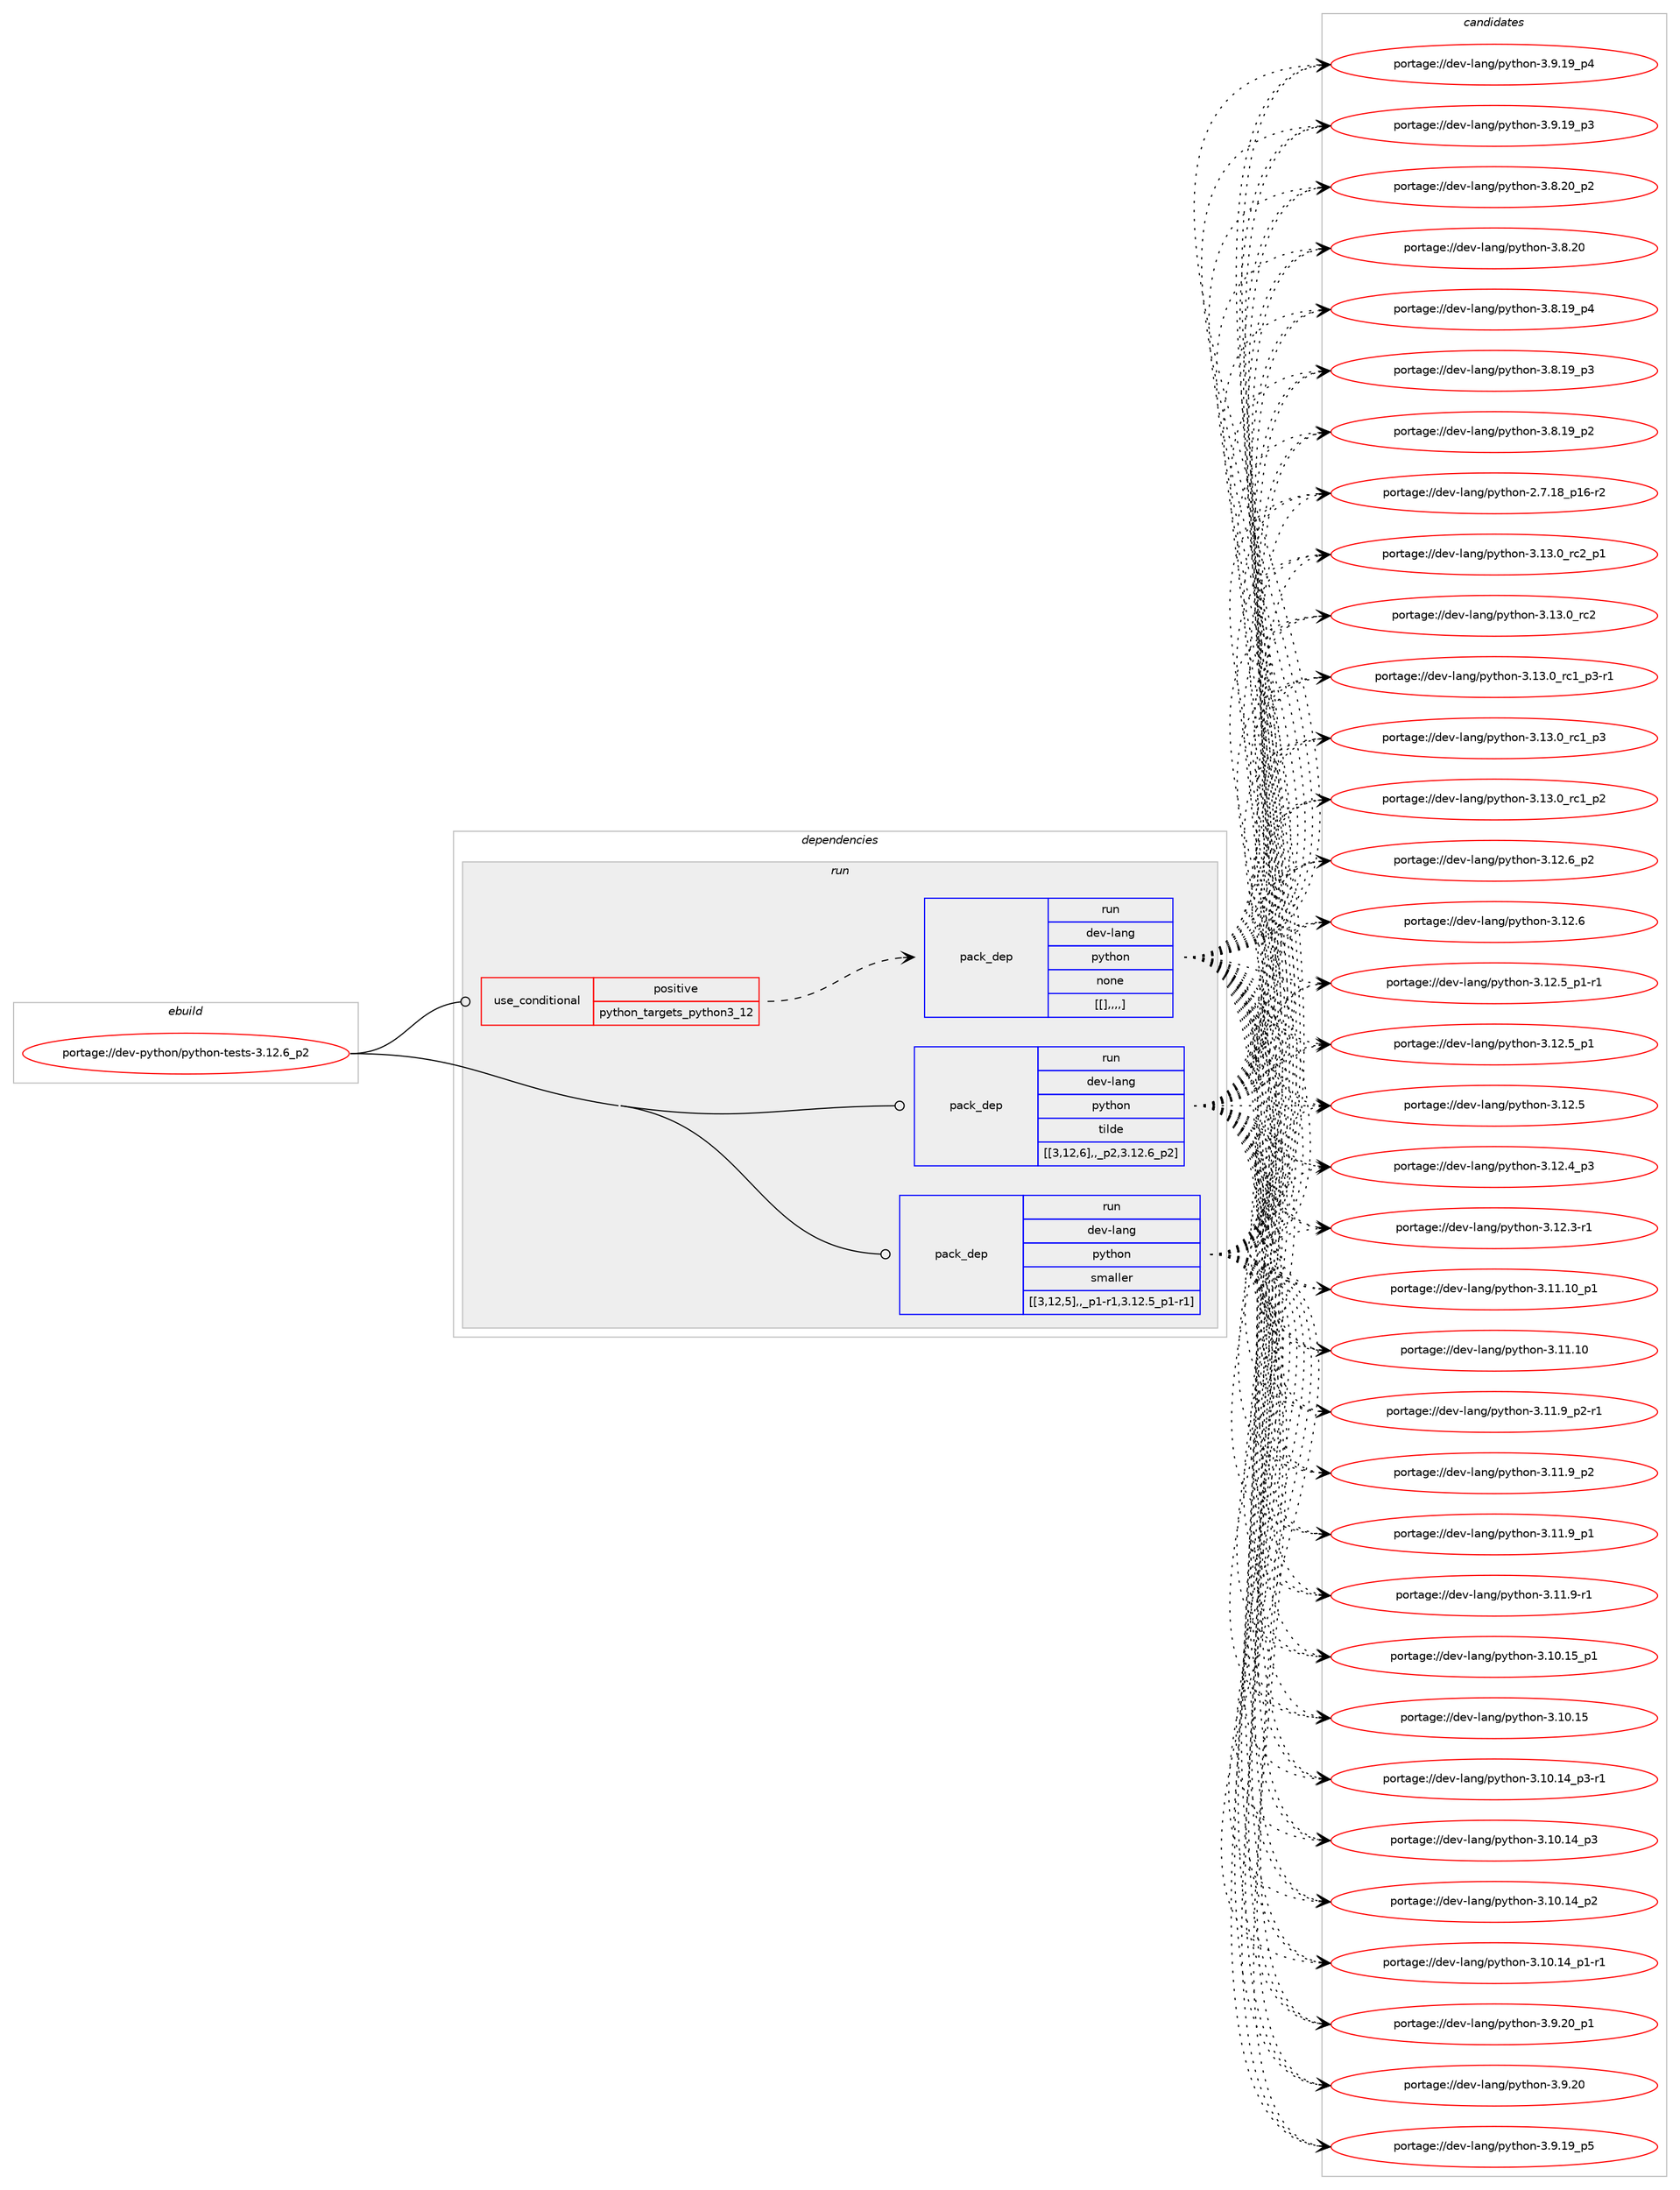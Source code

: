 digraph prolog {

# *************
# Graph options
# *************

newrank=true;
concentrate=true;
compound=true;
graph [rankdir=LR,fontname=Helvetica,fontsize=10,ranksep=1.5];#, ranksep=2.5, nodesep=0.2];
edge  [arrowhead=vee];
node  [fontname=Helvetica,fontsize=10];

# **********
# The ebuild
# **********

subgraph cluster_leftcol {
color=gray;
label=<<i>ebuild</i>>;
id [label="portage://dev-python/python-tests-3.12.6_p2", color=red, width=4, href="../dev-python/python-tests-3.12.6_p2.svg"];
}

# ****************
# The dependencies
# ****************

subgraph cluster_midcol {
color=gray;
label=<<i>dependencies</i>>;
subgraph cluster_compile {
fillcolor="#eeeeee";
style=filled;
label=<<i>compile</i>>;
}
subgraph cluster_compileandrun {
fillcolor="#eeeeee";
style=filled;
label=<<i>compile and run</i>>;
}
subgraph cluster_run {
fillcolor="#eeeeee";
style=filled;
label=<<i>run</i>>;
subgraph cond40078 {
dependency163591 [label=<<TABLE BORDER="0" CELLBORDER="1" CELLSPACING="0" CELLPADDING="4"><TR><TD ROWSPAN="3" CELLPADDING="10">use_conditional</TD></TR><TR><TD>positive</TD></TR><TR><TD>python_targets_python3_12</TD></TR></TABLE>>, shape=none, color=red];
subgraph pack122258 {
dependency163592 [label=<<TABLE BORDER="0" CELLBORDER="1" CELLSPACING="0" CELLPADDING="4" WIDTH="220"><TR><TD ROWSPAN="6" CELLPADDING="30">pack_dep</TD></TR><TR><TD WIDTH="110">run</TD></TR><TR><TD>dev-lang</TD></TR><TR><TD>python</TD></TR><TR><TD>none</TD></TR><TR><TD>[[],,,,]</TD></TR></TABLE>>, shape=none, color=blue];
}
dependency163591:e -> dependency163592:w [weight=20,style="dashed",arrowhead="vee"];
}
id:e -> dependency163591:w [weight=20,style="solid",arrowhead="odot"];
subgraph pack122259 {
dependency163593 [label=<<TABLE BORDER="0" CELLBORDER="1" CELLSPACING="0" CELLPADDING="4" WIDTH="220"><TR><TD ROWSPAN="6" CELLPADDING="30">pack_dep</TD></TR><TR><TD WIDTH="110">run</TD></TR><TR><TD>dev-lang</TD></TR><TR><TD>python</TD></TR><TR><TD>tilde</TD></TR><TR><TD>[[3,12,6],,_p2,3.12.6_p2]</TD></TR></TABLE>>, shape=none, color=blue];
}
id:e -> dependency163593:w [weight=20,style="solid",arrowhead="odot"];
subgraph pack122260 {
dependency163594 [label=<<TABLE BORDER="0" CELLBORDER="1" CELLSPACING="0" CELLPADDING="4" WIDTH="220"><TR><TD ROWSPAN="6" CELLPADDING="30">pack_dep</TD></TR><TR><TD WIDTH="110">run</TD></TR><TR><TD>dev-lang</TD></TR><TR><TD>python</TD></TR><TR><TD>smaller</TD></TR><TR><TD>[[3,12,5],,_p1-r1,3.12.5_p1-r1]</TD></TR></TABLE>>, shape=none, color=blue];
}
id:e -> dependency163594:w [weight=20,style="solid",arrowhead="odot"];
}
}

# **************
# The candidates
# **************

subgraph cluster_choices {
rank=same;
color=gray;
label=<<i>candidates</i>>;

subgraph choice122258 {
color=black;
nodesep=1;
choice100101118451089711010347112121116104111110455146495146489511499509511249 [label="portage://dev-lang/python-3.13.0_rc2_p1", color=red, width=4,href="../dev-lang/python-3.13.0_rc2_p1.svg"];
choice10010111845108971101034711212111610411111045514649514648951149950 [label="portage://dev-lang/python-3.13.0_rc2", color=red, width=4,href="../dev-lang/python-3.13.0_rc2.svg"];
choice1001011184510897110103471121211161041111104551464951464895114994995112514511449 [label="portage://dev-lang/python-3.13.0_rc1_p3-r1", color=red, width=4,href="../dev-lang/python-3.13.0_rc1_p3-r1.svg"];
choice100101118451089711010347112121116104111110455146495146489511499499511251 [label="portage://dev-lang/python-3.13.0_rc1_p3", color=red, width=4,href="../dev-lang/python-3.13.0_rc1_p3.svg"];
choice100101118451089711010347112121116104111110455146495146489511499499511250 [label="portage://dev-lang/python-3.13.0_rc1_p2", color=red, width=4,href="../dev-lang/python-3.13.0_rc1_p2.svg"];
choice100101118451089711010347112121116104111110455146495046549511250 [label="portage://dev-lang/python-3.12.6_p2", color=red, width=4,href="../dev-lang/python-3.12.6_p2.svg"];
choice10010111845108971101034711212111610411111045514649504654 [label="portage://dev-lang/python-3.12.6", color=red, width=4,href="../dev-lang/python-3.12.6.svg"];
choice1001011184510897110103471121211161041111104551464950465395112494511449 [label="portage://dev-lang/python-3.12.5_p1-r1", color=red, width=4,href="../dev-lang/python-3.12.5_p1-r1.svg"];
choice100101118451089711010347112121116104111110455146495046539511249 [label="portage://dev-lang/python-3.12.5_p1", color=red, width=4,href="../dev-lang/python-3.12.5_p1.svg"];
choice10010111845108971101034711212111610411111045514649504653 [label="portage://dev-lang/python-3.12.5", color=red, width=4,href="../dev-lang/python-3.12.5.svg"];
choice100101118451089711010347112121116104111110455146495046529511251 [label="portage://dev-lang/python-3.12.4_p3", color=red, width=4,href="../dev-lang/python-3.12.4_p3.svg"];
choice100101118451089711010347112121116104111110455146495046514511449 [label="portage://dev-lang/python-3.12.3-r1", color=red, width=4,href="../dev-lang/python-3.12.3-r1.svg"];
choice10010111845108971101034711212111610411111045514649494649489511249 [label="portage://dev-lang/python-3.11.10_p1", color=red, width=4,href="../dev-lang/python-3.11.10_p1.svg"];
choice1001011184510897110103471121211161041111104551464949464948 [label="portage://dev-lang/python-3.11.10", color=red, width=4,href="../dev-lang/python-3.11.10.svg"];
choice1001011184510897110103471121211161041111104551464949465795112504511449 [label="portage://dev-lang/python-3.11.9_p2-r1", color=red, width=4,href="../dev-lang/python-3.11.9_p2-r1.svg"];
choice100101118451089711010347112121116104111110455146494946579511250 [label="portage://dev-lang/python-3.11.9_p2", color=red, width=4,href="../dev-lang/python-3.11.9_p2.svg"];
choice100101118451089711010347112121116104111110455146494946579511249 [label="portage://dev-lang/python-3.11.9_p1", color=red, width=4,href="../dev-lang/python-3.11.9_p1.svg"];
choice100101118451089711010347112121116104111110455146494946574511449 [label="portage://dev-lang/python-3.11.9-r1", color=red, width=4,href="../dev-lang/python-3.11.9-r1.svg"];
choice10010111845108971101034711212111610411111045514649484649539511249 [label="portage://dev-lang/python-3.10.15_p1", color=red, width=4,href="../dev-lang/python-3.10.15_p1.svg"];
choice1001011184510897110103471121211161041111104551464948464953 [label="portage://dev-lang/python-3.10.15", color=red, width=4,href="../dev-lang/python-3.10.15.svg"];
choice100101118451089711010347112121116104111110455146494846495295112514511449 [label="portage://dev-lang/python-3.10.14_p3-r1", color=red, width=4,href="../dev-lang/python-3.10.14_p3-r1.svg"];
choice10010111845108971101034711212111610411111045514649484649529511251 [label="portage://dev-lang/python-3.10.14_p3", color=red, width=4,href="../dev-lang/python-3.10.14_p3.svg"];
choice10010111845108971101034711212111610411111045514649484649529511250 [label="portage://dev-lang/python-3.10.14_p2", color=red, width=4,href="../dev-lang/python-3.10.14_p2.svg"];
choice100101118451089711010347112121116104111110455146494846495295112494511449 [label="portage://dev-lang/python-3.10.14_p1-r1", color=red, width=4,href="../dev-lang/python-3.10.14_p1-r1.svg"];
choice100101118451089711010347112121116104111110455146574650489511249 [label="portage://dev-lang/python-3.9.20_p1", color=red, width=4,href="../dev-lang/python-3.9.20_p1.svg"];
choice10010111845108971101034711212111610411111045514657465048 [label="portage://dev-lang/python-3.9.20", color=red, width=4,href="../dev-lang/python-3.9.20.svg"];
choice100101118451089711010347112121116104111110455146574649579511253 [label="portage://dev-lang/python-3.9.19_p5", color=red, width=4,href="../dev-lang/python-3.9.19_p5.svg"];
choice100101118451089711010347112121116104111110455146574649579511252 [label="portage://dev-lang/python-3.9.19_p4", color=red, width=4,href="../dev-lang/python-3.9.19_p4.svg"];
choice100101118451089711010347112121116104111110455146574649579511251 [label="portage://dev-lang/python-3.9.19_p3", color=red, width=4,href="../dev-lang/python-3.9.19_p3.svg"];
choice100101118451089711010347112121116104111110455146564650489511250 [label="portage://dev-lang/python-3.8.20_p2", color=red, width=4,href="../dev-lang/python-3.8.20_p2.svg"];
choice10010111845108971101034711212111610411111045514656465048 [label="portage://dev-lang/python-3.8.20", color=red, width=4,href="../dev-lang/python-3.8.20.svg"];
choice100101118451089711010347112121116104111110455146564649579511252 [label="portage://dev-lang/python-3.8.19_p4", color=red, width=4,href="../dev-lang/python-3.8.19_p4.svg"];
choice100101118451089711010347112121116104111110455146564649579511251 [label="portage://dev-lang/python-3.8.19_p3", color=red, width=4,href="../dev-lang/python-3.8.19_p3.svg"];
choice100101118451089711010347112121116104111110455146564649579511250 [label="portage://dev-lang/python-3.8.19_p2", color=red, width=4,href="../dev-lang/python-3.8.19_p2.svg"];
choice100101118451089711010347112121116104111110455046554649569511249544511450 [label="portage://dev-lang/python-2.7.18_p16-r2", color=red, width=4,href="../dev-lang/python-2.7.18_p16-r2.svg"];
dependency163592:e -> choice100101118451089711010347112121116104111110455146495146489511499509511249:w [style=dotted,weight="100"];
dependency163592:e -> choice10010111845108971101034711212111610411111045514649514648951149950:w [style=dotted,weight="100"];
dependency163592:e -> choice1001011184510897110103471121211161041111104551464951464895114994995112514511449:w [style=dotted,weight="100"];
dependency163592:e -> choice100101118451089711010347112121116104111110455146495146489511499499511251:w [style=dotted,weight="100"];
dependency163592:e -> choice100101118451089711010347112121116104111110455146495146489511499499511250:w [style=dotted,weight="100"];
dependency163592:e -> choice100101118451089711010347112121116104111110455146495046549511250:w [style=dotted,weight="100"];
dependency163592:e -> choice10010111845108971101034711212111610411111045514649504654:w [style=dotted,weight="100"];
dependency163592:e -> choice1001011184510897110103471121211161041111104551464950465395112494511449:w [style=dotted,weight="100"];
dependency163592:e -> choice100101118451089711010347112121116104111110455146495046539511249:w [style=dotted,weight="100"];
dependency163592:e -> choice10010111845108971101034711212111610411111045514649504653:w [style=dotted,weight="100"];
dependency163592:e -> choice100101118451089711010347112121116104111110455146495046529511251:w [style=dotted,weight="100"];
dependency163592:e -> choice100101118451089711010347112121116104111110455146495046514511449:w [style=dotted,weight="100"];
dependency163592:e -> choice10010111845108971101034711212111610411111045514649494649489511249:w [style=dotted,weight="100"];
dependency163592:e -> choice1001011184510897110103471121211161041111104551464949464948:w [style=dotted,weight="100"];
dependency163592:e -> choice1001011184510897110103471121211161041111104551464949465795112504511449:w [style=dotted,weight="100"];
dependency163592:e -> choice100101118451089711010347112121116104111110455146494946579511250:w [style=dotted,weight="100"];
dependency163592:e -> choice100101118451089711010347112121116104111110455146494946579511249:w [style=dotted,weight="100"];
dependency163592:e -> choice100101118451089711010347112121116104111110455146494946574511449:w [style=dotted,weight="100"];
dependency163592:e -> choice10010111845108971101034711212111610411111045514649484649539511249:w [style=dotted,weight="100"];
dependency163592:e -> choice1001011184510897110103471121211161041111104551464948464953:w [style=dotted,weight="100"];
dependency163592:e -> choice100101118451089711010347112121116104111110455146494846495295112514511449:w [style=dotted,weight="100"];
dependency163592:e -> choice10010111845108971101034711212111610411111045514649484649529511251:w [style=dotted,weight="100"];
dependency163592:e -> choice10010111845108971101034711212111610411111045514649484649529511250:w [style=dotted,weight="100"];
dependency163592:e -> choice100101118451089711010347112121116104111110455146494846495295112494511449:w [style=dotted,weight="100"];
dependency163592:e -> choice100101118451089711010347112121116104111110455146574650489511249:w [style=dotted,weight="100"];
dependency163592:e -> choice10010111845108971101034711212111610411111045514657465048:w [style=dotted,weight="100"];
dependency163592:e -> choice100101118451089711010347112121116104111110455146574649579511253:w [style=dotted,weight="100"];
dependency163592:e -> choice100101118451089711010347112121116104111110455146574649579511252:w [style=dotted,weight="100"];
dependency163592:e -> choice100101118451089711010347112121116104111110455146574649579511251:w [style=dotted,weight="100"];
dependency163592:e -> choice100101118451089711010347112121116104111110455146564650489511250:w [style=dotted,weight="100"];
dependency163592:e -> choice10010111845108971101034711212111610411111045514656465048:w [style=dotted,weight="100"];
dependency163592:e -> choice100101118451089711010347112121116104111110455146564649579511252:w [style=dotted,weight="100"];
dependency163592:e -> choice100101118451089711010347112121116104111110455146564649579511251:w [style=dotted,weight="100"];
dependency163592:e -> choice100101118451089711010347112121116104111110455146564649579511250:w [style=dotted,weight="100"];
dependency163592:e -> choice100101118451089711010347112121116104111110455046554649569511249544511450:w [style=dotted,weight="100"];
}
subgraph choice122259 {
color=black;
nodesep=1;
choice100101118451089711010347112121116104111110455146495146489511499509511249 [label="portage://dev-lang/python-3.13.0_rc2_p1", color=red, width=4,href="../dev-lang/python-3.13.0_rc2_p1.svg"];
choice10010111845108971101034711212111610411111045514649514648951149950 [label="portage://dev-lang/python-3.13.0_rc2", color=red, width=4,href="../dev-lang/python-3.13.0_rc2.svg"];
choice1001011184510897110103471121211161041111104551464951464895114994995112514511449 [label="portage://dev-lang/python-3.13.0_rc1_p3-r1", color=red, width=4,href="../dev-lang/python-3.13.0_rc1_p3-r1.svg"];
choice100101118451089711010347112121116104111110455146495146489511499499511251 [label="portage://dev-lang/python-3.13.0_rc1_p3", color=red, width=4,href="../dev-lang/python-3.13.0_rc1_p3.svg"];
choice100101118451089711010347112121116104111110455146495146489511499499511250 [label="portage://dev-lang/python-3.13.0_rc1_p2", color=red, width=4,href="../dev-lang/python-3.13.0_rc1_p2.svg"];
choice100101118451089711010347112121116104111110455146495046549511250 [label="portage://dev-lang/python-3.12.6_p2", color=red, width=4,href="../dev-lang/python-3.12.6_p2.svg"];
choice10010111845108971101034711212111610411111045514649504654 [label="portage://dev-lang/python-3.12.6", color=red, width=4,href="../dev-lang/python-3.12.6.svg"];
choice1001011184510897110103471121211161041111104551464950465395112494511449 [label="portage://dev-lang/python-3.12.5_p1-r1", color=red, width=4,href="../dev-lang/python-3.12.5_p1-r1.svg"];
choice100101118451089711010347112121116104111110455146495046539511249 [label="portage://dev-lang/python-3.12.5_p1", color=red, width=4,href="../dev-lang/python-3.12.5_p1.svg"];
choice10010111845108971101034711212111610411111045514649504653 [label="portage://dev-lang/python-3.12.5", color=red, width=4,href="../dev-lang/python-3.12.5.svg"];
choice100101118451089711010347112121116104111110455146495046529511251 [label="portage://dev-lang/python-3.12.4_p3", color=red, width=4,href="../dev-lang/python-3.12.4_p3.svg"];
choice100101118451089711010347112121116104111110455146495046514511449 [label="portage://dev-lang/python-3.12.3-r1", color=red, width=4,href="../dev-lang/python-3.12.3-r1.svg"];
choice10010111845108971101034711212111610411111045514649494649489511249 [label="portage://dev-lang/python-3.11.10_p1", color=red, width=4,href="../dev-lang/python-3.11.10_p1.svg"];
choice1001011184510897110103471121211161041111104551464949464948 [label="portage://dev-lang/python-3.11.10", color=red, width=4,href="../dev-lang/python-3.11.10.svg"];
choice1001011184510897110103471121211161041111104551464949465795112504511449 [label="portage://dev-lang/python-3.11.9_p2-r1", color=red, width=4,href="../dev-lang/python-3.11.9_p2-r1.svg"];
choice100101118451089711010347112121116104111110455146494946579511250 [label="portage://dev-lang/python-3.11.9_p2", color=red, width=4,href="../dev-lang/python-3.11.9_p2.svg"];
choice100101118451089711010347112121116104111110455146494946579511249 [label="portage://dev-lang/python-3.11.9_p1", color=red, width=4,href="../dev-lang/python-3.11.9_p1.svg"];
choice100101118451089711010347112121116104111110455146494946574511449 [label="portage://dev-lang/python-3.11.9-r1", color=red, width=4,href="../dev-lang/python-3.11.9-r1.svg"];
choice10010111845108971101034711212111610411111045514649484649539511249 [label="portage://dev-lang/python-3.10.15_p1", color=red, width=4,href="../dev-lang/python-3.10.15_p1.svg"];
choice1001011184510897110103471121211161041111104551464948464953 [label="portage://dev-lang/python-3.10.15", color=red, width=4,href="../dev-lang/python-3.10.15.svg"];
choice100101118451089711010347112121116104111110455146494846495295112514511449 [label="portage://dev-lang/python-3.10.14_p3-r1", color=red, width=4,href="../dev-lang/python-3.10.14_p3-r1.svg"];
choice10010111845108971101034711212111610411111045514649484649529511251 [label="portage://dev-lang/python-3.10.14_p3", color=red, width=4,href="../dev-lang/python-3.10.14_p3.svg"];
choice10010111845108971101034711212111610411111045514649484649529511250 [label="portage://dev-lang/python-3.10.14_p2", color=red, width=4,href="../dev-lang/python-3.10.14_p2.svg"];
choice100101118451089711010347112121116104111110455146494846495295112494511449 [label="portage://dev-lang/python-3.10.14_p1-r1", color=red, width=4,href="../dev-lang/python-3.10.14_p1-r1.svg"];
choice100101118451089711010347112121116104111110455146574650489511249 [label="portage://dev-lang/python-3.9.20_p1", color=red, width=4,href="../dev-lang/python-3.9.20_p1.svg"];
choice10010111845108971101034711212111610411111045514657465048 [label="portage://dev-lang/python-3.9.20", color=red, width=4,href="../dev-lang/python-3.9.20.svg"];
choice100101118451089711010347112121116104111110455146574649579511253 [label="portage://dev-lang/python-3.9.19_p5", color=red, width=4,href="../dev-lang/python-3.9.19_p5.svg"];
choice100101118451089711010347112121116104111110455146574649579511252 [label="portage://dev-lang/python-3.9.19_p4", color=red, width=4,href="../dev-lang/python-3.9.19_p4.svg"];
choice100101118451089711010347112121116104111110455146574649579511251 [label="portage://dev-lang/python-3.9.19_p3", color=red, width=4,href="../dev-lang/python-3.9.19_p3.svg"];
choice100101118451089711010347112121116104111110455146564650489511250 [label="portage://dev-lang/python-3.8.20_p2", color=red, width=4,href="../dev-lang/python-3.8.20_p2.svg"];
choice10010111845108971101034711212111610411111045514656465048 [label="portage://dev-lang/python-3.8.20", color=red, width=4,href="../dev-lang/python-3.8.20.svg"];
choice100101118451089711010347112121116104111110455146564649579511252 [label="portage://dev-lang/python-3.8.19_p4", color=red, width=4,href="../dev-lang/python-3.8.19_p4.svg"];
choice100101118451089711010347112121116104111110455146564649579511251 [label="portage://dev-lang/python-3.8.19_p3", color=red, width=4,href="../dev-lang/python-3.8.19_p3.svg"];
choice100101118451089711010347112121116104111110455146564649579511250 [label="portage://dev-lang/python-3.8.19_p2", color=red, width=4,href="../dev-lang/python-3.8.19_p2.svg"];
choice100101118451089711010347112121116104111110455046554649569511249544511450 [label="portage://dev-lang/python-2.7.18_p16-r2", color=red, width=4,href="../dev-lang/python-2.7.18_p16-r2.svg"];
dependency163593:e -> choice100101118451089711010347112121116104111110455146495146489511499509511249:w [style=dotted,weight="100"];
dependency163593:e -> choice10010111845108971101034711212111610411111045514649514648951149950:w [style=dotted,weight="100"];
dependency163593:e -> choice1001011184510897110103471121211161041111104551464951464895114994995112514511449:w [style=dotted,weight="100"];
dependency163593:e -> choice100101118451089711010347112121116104111110455146495146489511499499511251:w [style=dotted,weight="100"];
dependency163593:e -> choice100101118451089711010347112121116104111110455146495146489511499499511250:w [style=dotted,weight="100"];
dependency163593:e -> choice100101118451089711010347112121116104111110455146495046549511250:w [style=dotted,weight="100"];
dependency163593:e -> choice10010111845108971101034711212111610411111045514649504654:w [style=dotted,weight="100"];
dependency163593:e -> choice1001011184510897110103471121211161041111104551464950465395112494511449:w [style=dotted,weight="100"];
dependency163593:e -> choice100101118451089711010347112121116104111110455146495046539511249:w [style=dotted,weight="100"];
dependency163593:e -> choice10010111845108971101034711212111610411111045514649504653:w [style=dotted,weight="100"];
dependency163593:e -> choice100101118451089711010347112121116104111110455146495046529511251:w [style=dotted,weight="100"];
dependency163593:e -> choice100101118451089711010347112121116104111110455146495046514511449:w [style=dotted,weight="100"];
dependency163593:e -> choice10010111845108971101034711212111610411111045514649494649489511249:w [style=dotted,weight="100"];
dependency163593:e -> choice1001011184510897110103471121211161041111104551464949464948:w [style=dotted,weight="100"];
dependency163593:e -> choice1001011184510897110103471121211161041111104551464949465795112504511449:w [style=dotted,weight="100"];
dependency163593:e -> choice100101118451089711010347112121116104111110455146494946579511250:w [style=dotted,weight="100"];
dependency163593:e -> choice100101118451089711010347112121116104111110455146494946579511249:w [style=dotted,weight="100"];
dependency163593:e -> choice100101118451089711010347112121116104111110455146494946574511449:w [style=dotted,weight="100"];
dependency163593:e -> choice10010111845108971101034711212111610411111045514649484649539511249:w [style=dotted,weight="100"];
dependency163593:e -> choice1001011184510897110103471121211161041111104551464948464953:w [style=dotted,weight="100"];
dependency163593:e -> choice100101118451089711010347112121116104111110455146494846495295112514511449:w [style=dotted,weight="100"];
dependency163593:e -> choice10010111845108971101034711212111610411111045514649484649529511251:w [style=dotted,weight="100"];
dependency163593:e -> choice10010111845108971101034711212111610411111045514649484649529511250:w [style=dotted,weight="100"];
dependency163593:e -> choice100101118451089711010347112121116104111110455146494846495295112494511449:w [style=dotted,weight="100"];
dependency163593:e -> choice100101118451089711010347112121116104111110455146574650489511249:w [style=dotted,weight="100"];
dependency163593:e -> choice10010111845108971101034711212111610411111045514657465048:w [style=dotted,weight="100"];
dependency163593:e -> choice100101118451089711010347112121116104111110455146574649579511253:w [style=dotted,weight="100"];
dependency163593:e -> choice100101118451089711010347112121116104111110455146574649579511252:w [style=dotted,weight="100"];
dependency163593:e -> choice100101118451089711010347112121116104111110455146574649579511251:w [style=dotted,weight="100"];
dependency163593:e -> choice100101118451089711010347112121116104111110455146564650489511250:w [style=dotted,weight="100"];
dependency163593:e -> choice10010111845108971101034711212111610411111045514656465048:w [style=dotted,weight="100"];
dependency163593:e -> choice100101118451089711010347112121116104111110455146564649579511252:w [style=dotted,weight="100"];
dependency163593:e -> choice100101118451089711010347112121116104111110455146564649579511251:w [style=dotted,weight="100"];
dependency163593:e -> choice100101118451089711010347112121116104111110455146564649579511250:w [style=dotted,weight="100"];
dependency163593:e -> choice100101118451089711010347112121116104111110455046554649569511249544511450:w [style=dotted,weight="100"];
}
subgraph choice122260 {
color=black;
nodesep=1;
choice100101118451089711010347112121116104111110455146495146489511499509511249 [label="portage://dev-lang/python-3.13.0_rc2_p1", color=red, width=4,href="../dev-lang/python-3.13.0_rc2_p1.svg"];
choice10010111845108971101034711212111610411111045514649514648951149950 [label="portage://dev-lang/python-3.13.0_rc2", color=red, width=4,href="../dev-lang/python-3.13.0_rc2.svg"];
choice1001011184510897110103471121211161041111104551464951464895114994995112514511449 [label="portage://dev-lang/python-3.13.0_rc1_p3-r1", color=red, width=4,href="../dev-lang/python-3.13.0_rc1_p3-r1.svg"];
choice100101118451089711010347112121116104111110455146495146489511499499511251 [label="portage://dev-lang/python-3.13.0_rc1_p3", color=red, width=4,href="../dev-lang/python-3.13.0_rc1_p3.svg"];
choice100101118451089711010347112121116104111110455146495146489511499499511250 [label="portage://dev-lang/python-3.13.0_rc1_p2", color=red, width=4,href="../dev-lang/python-3.13.0_rc1_p2.svg"];
choice100101118451089711010347112121116104111110455146495046549511250 [label="portage://dev-lang/python-3.12.6_p2", color=red, width=4,href="../dev-lang/python-3.12.6_p2.svg"];
choice10010111845108971101034711212111610411111045514649504654 [label="portage://dev-lang/python-3.12.6", color=red, width=4,href="../dev-lang/python-3.12.6.svg"];
choice1001011184510897110103471121211161041111104551464950465395112494511449 [label="portage://dev-lang/python-3.12.5_p1-r1", color=red, width=4,href="../dev-lang/python-3.12.5_p1-r1.svg"];
choice100101118451089711010347112121116104111110455146495046539511249 [label="portage://dev-lang/python-3.12.5_p1", color=red, width=4,href="../dev-lang/python-3.12.5_p1.svg"];
choice10010111845108971101034711212111610411111045514649504653 [label="portage://dev-lang/python-3.12.5", color=red, width=4,href="../dev-lang/python-3.12.5.svg"];
choice100101118451089711010347112121116104111110455146495046529511251 [label="portage://dev-lang/python-3.12.4_p3", color=red, width=4,href="../dev-lang/python-3.12.4_p3.svg"];
choice100101118451089711010347112121116104111110455146495046514511449 [label="portage://dev-lang/python-3.12.3-r1", color=red, width=4,href="../dev-lang/python-3.12.3-r1.svg"];
choice10010111845108971101034711212111610411111045514649494649489511249 [label="portage://dev-lang/python-3.11.10_p1", color=red, width=4,href="../dev-lang/python-3.11.10_p1.svg"];
choice1001011184510897110103471121211161041111104551464949464948 [label="portage://dev-lang/python-3.11.10", color=red, width=4,href="../dev-lang/python-3.11.10.svg"];
choice1001011184510897110103471121211161041111104551464949465795112504511449 [label="portage://dev-lang/python-3.11.9_p2-r1", color=red, width=4,href="../dev-lang/python-3.11.9_p2-r1.svg"];
choice100101118451089711010347112121116104111110455146494946579511250 [label="portage://dev-lang/python-3.11.9_p2", color=red, width=4,href="../dev-lang/python-3.11.9_p2.svg"];
choice100101118451089711010347112121116104111110455146494946579511249 [label="portage://dev-lang/python-3.11.9_p1", color=red, width=4,href="../dev-lang/python-3.11.9_p1.svg"];
choice100101118451089711010347112121116104111110455146494946574511449 [label="portage://dev-lang/python-3.11.9-r1", color=red, width=4,href="../dev-lang/python-3.11.9-r1.svg"];
choice10010111845108971101034711212111610411111045514649484649539511249 [label="portage://dev-lang/python-3.10.15_p1", color=red, width=4,href="../dev-lang/python-3.10.15_p1.svg"];
choice1001011184510897110103471121211161041111104551464948464953 [label="portage://dev-lang/python-3.10.15", color=red, width=4,href="../dev-lang/python-3.10.15.svg"];
choice100101118451089711010347112121116104111110455146494846495295112514511449 [label="portage://dev-lang/python-3.10.14_p3-r1", color=red, width=4,href="../dev-lang/python-3.10.14_p3-r1.svg"];
choice10010111845108971101034711212111610411111045514649484649529511251 [label="portage://dev-lang/python-3.10.14_p3", color=red, width=4,href="../dev-lang/python-3.10.14_p3.svg"];
choice10010111845108971101034711212111610411111045514649484649529511250 [label="portage://dev-lang/python-3.10.14_p2", color=red, width=4,href="../dev-lang/python-3.10.14_p2.svg"];
choice100101118451089711010347112121116104111110455146494846495295112494511449 [label="portage://dev-lang/python-3.10.14_p1-r1", color=red, width=4,href="../dev-lang/python-3.10.14_p1-r1.svg"];
choice100101118451089711010347112121116104111110455146574650489511249 [label="portage://dev-lang/python-3.9.20_p1", color=red, width=4,href="../dev-lang/python-3.9.20_p1.svg"];
choice10010111845108971101034711212111610411111045514657465048 [label="portage://dev-lang/python-3.9.20", color=red, width=4,href="../dev-lang/python-3.9.20.svg"];
choice100101118451089711010347112121116104111110455146574649579511253 [label="portage://dev-lang/python-3.9.19_p5", color=red, width=4,href="../dev-lang/python-3.9.19_p5.svg"];
choice100101118451089711010347112121116104111110455146574649579511252 [label="portage://dev-lang/python-3.9.19_p4", color=red, width=4,href="../dev-lang/python-3.9.19_p4.svg"];
choice100101118451089711010347112121116104111110455146574649579511251 [label="portage://dev-lang/python-3.9.19_p3", color=red, width=4,href="../dev-lang/python-3.9.19_p3.svg"];
choice100101118451089711010347112121116104111110455146564650489511250 [label="portage://dev-lang/python-3.8.20_p2", color=red, width=4,href="../dev-lang/python-3.8.20_p2.svg"];
choice10010111845108971101034711212111610411111045514656465048 [label="portage://dev-lang/python-3.8.20", color=red, width=4,href="../dev-lang/python-3.8.20.svg"];
choice100101118451089711010347112121116104111110455146564649579511252 [label="portage://dev-lang/python-3.8.19_p4", color=red, width=4,href="../dev-lang/python-3.8.19_p4.svg"];
choice100101118451089711010347112121116104111110455146564649579511251 [label="portage://dev-lang/python-3.8.19_p3", color=red, width=4,href="../dev-lang/python-3.8.19_p3.svg"];
choice100101118451089711010347112121116104111110455146564649579511250 [label="portage://dev-lang/python-3.8.19_p2", color=red, width=4,href="../dev-lang/python-3.8.19_p2.svg"];
choice100101118451089711010347112121116104111110455046554649569511249544511450 [label="portage://dev-lang/python-2.7.18_p16-r2", color=red, width=4,href="../dev-lang/python-2.7.18_p16-r2.svg"];
dependency163594:e -> choice100101118451089711010347112121116104111110455146495146489511499509511249:w [style=dotted,weight="100"];
dependency163594:e -> choice10010111845108971101034711212111610411111045514649514648951149950:w [style=dotted,weight="100"];
dependency163594:e -> choice1001011184510897110103471121211161041111104551464951464895114994995112514511449:w [style=dotted,weight="100"];
dependency163594:e -> choice100101118451089711010347112121116104111110455146495146489511499499511251:w [style=dotted,weight="100"];
dependency163594:e -> choice100101118451089711010347112121116104111110455146495146489511499499511250:w [style=dotted,weight="100"];
dependency163594:e -> choice100101118451089711010347112121116104111110455146495046549511250:w [style=dotted,weight="100"];
dependency163594:e -> choice10010111845108971101034711212111610411111045514649504654:w [style=dotted,weight="100"];
dependency163594:e -> choice1001011184510897110103471121211161041111104551464950465395112494511449:w [style=dotted,weight="100"];
dependency163594:e -> choice100101118451089711010347112121116104111110455146495046539511249:w [style=dotted,weight="100"];
dependency163594:e -> choice10010111845108971101034711212111610411111045514649504653:w [style=dotted,weight="100"];
dependency163594:e -> choice100101118451089711010347112121116104111110455146495046529511251:w [style=dotted,weight="100"];
dependency163594:e -> choice100101118451089711010347112121116104111110455146495046514511449:w [style=dotted,weight="100"];
dependency163594:e -> choice10010111845108971101034711212111610411111045514649494649489511249:w [style=dotted,weight="100"];
dependency163594:e -> choice1001011184510897110103471121211161041111104551464949464948:w [style=dotted,weight="100"];
dependency163594:e -> choice1001011184510897110103471121211161041111104551464949465795112504511449:w [style=dotted,weight="100"];
dependency163594:e -> choice100101118451089711010347112121116104111110455146494946579511250:w [style=dotted,weight="100"];
dependency163594:e -> choice100101118451089711010347112121116104111110455146494946579511249:w [style=dotted,weight="100"];
dependency163594:e -> choice100101118451089711010347112121116104111110455146494946574511449:w [style=dotted,weight="100"];
dependency163594:e -> choice10010111845108971101034711212111610411111045514649484649539511249:w [style=dotted,weight="100"];
dependency163594:e -> choice1001011184510897110103471121211161041111104551464948464953:w [style=dotted,weight="100"];
dependency163594:e -> choice100101118451089711010347112121116104111110455146494846495295112514511449:w [style=dotted,weight="100"];
dependency163594:e -> choice10010111845108971101034711212111610411111045514649484649529511251:w [style=dotted,weight="100"];
dependency163594:e -> choice10010111845108971101034711212111610411111045514649484649529511250:w [style=dotted,weight="100"];
dependency163594:e -> choice100101118451089711010347112121116104111110455146494846495295112494511449:w [style=dotted,weight="100"];
dependency163594:e -> choice100101118451089711010347112121116104111110455146574650489511249:w [style=dotted,weight="100"];
dependency163594:e -> choice10010111845108971101034711212111610411111045514657465048:w [style=dotted,weight="100"];
dependency163594:e -> choice100101118451089711010347112121116104111110455146574649579511253:w [style=dotted,weight="100"];
dependency163594:e -> choice100101118451089711010347112121116104111110455146574649579511252:w [style=dotted,weight="100"];
dependency163594:e -> choice100101118451089711010347112121116104111110455146574649579511251:w [style=dotted,weight="100"];
dependency163594:e -> choice100101118451089711010347112121116104111110455146564650489511250:w [style=dotted,weight="100"];
dependency163594:e -> choice10010111845108971101034711212111610411111045514656465048:w [style=dotted,weight="100"];
dependency163594:e -> choice100101118451089711010347112121116104111110455146564649579511252:w [style=dotted,weight="100"];
dependency163594:e -> choice100101118451089711010347112121116104111110455146564649579511251:w [style=dotted,weight="100"];
dependency163594:e -> choice100101118451089711010347112121116104111110455146564649579511250:w [style=dotted,weight="100"];
dependency163594:e -> choice100101118451089711010347112121116104111110455046554649569511249544511450:w [style=dotted,weight="100"];
}
}

}
